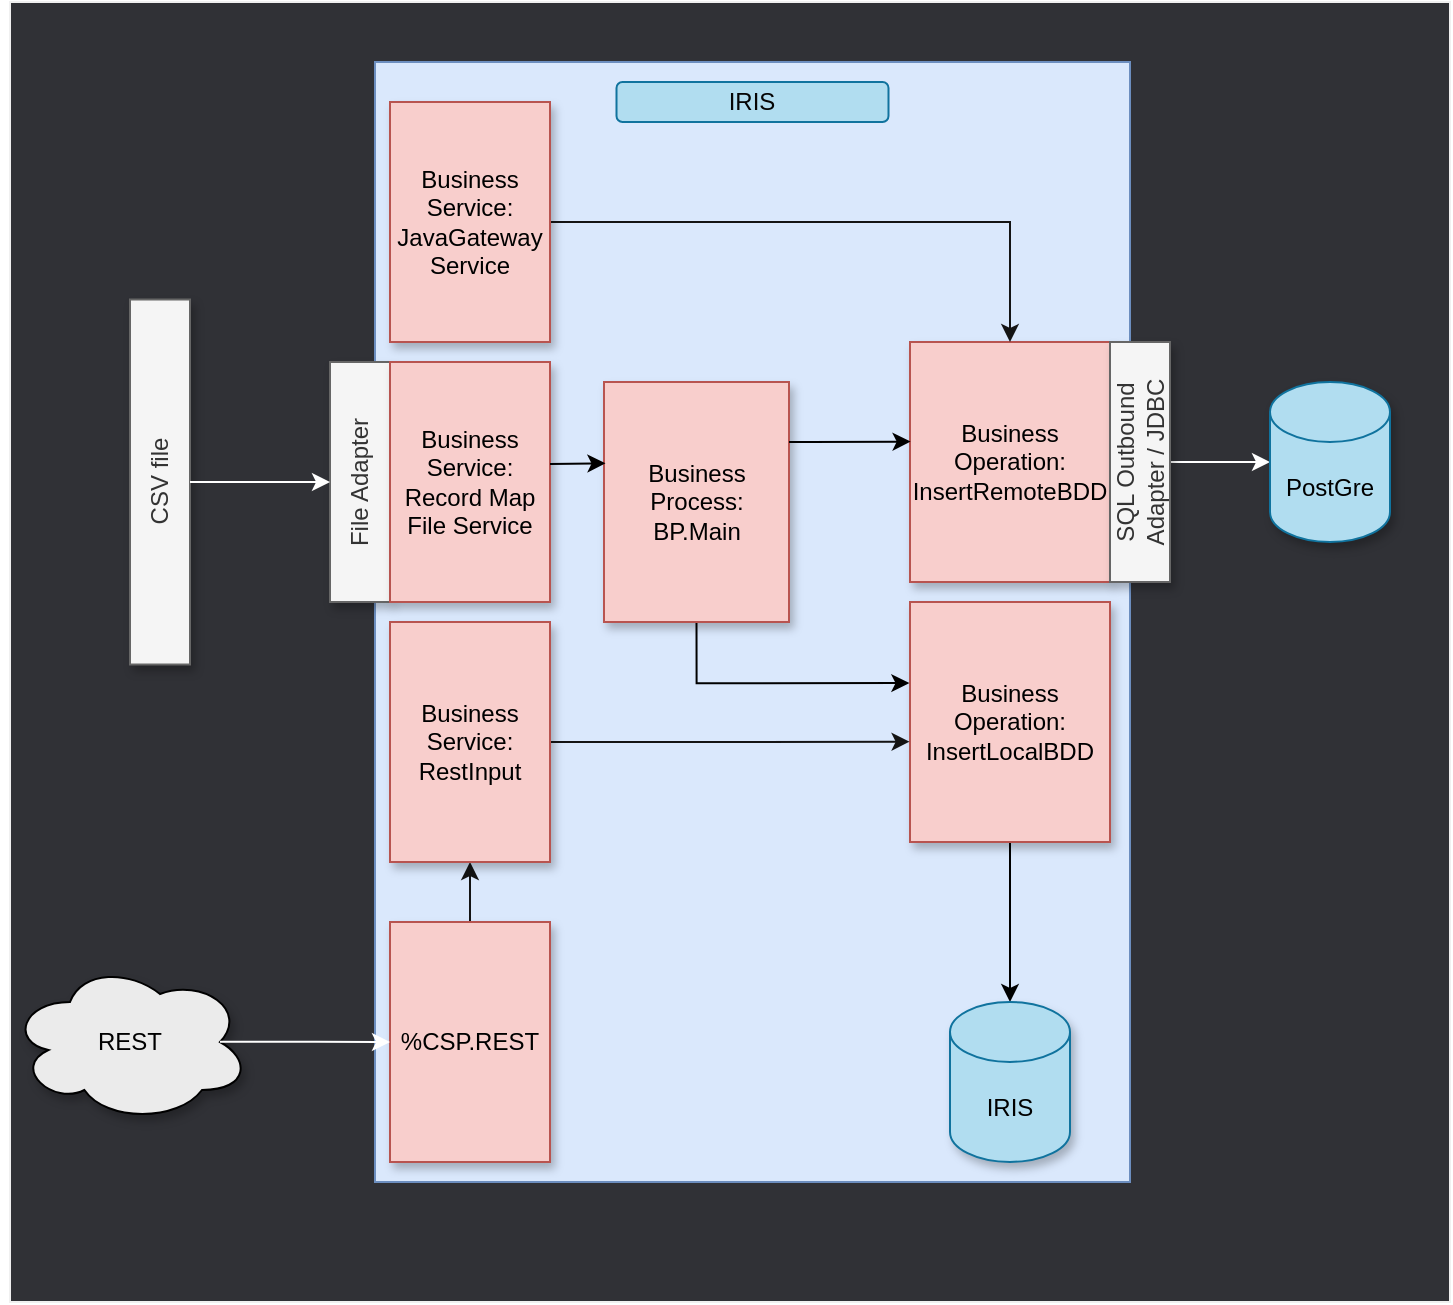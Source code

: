 <mxfile>
    <diagram id="zJOl87O2BwiRSLxjaxJK" name="Page-1">
        <mxGraphModel dx="264" dy="1976" grid="1" gridSize="10" guides="1" tooltips="1" connect="1" arrows="1" fold="1" page="1" pageScale="1" pageWidth="827" pageHeight="1169" math="0" shadow="0">
            <root>
                <mxCell id="0"/>
                <mxCell id="1" parent="0"/>
                <mxCell id="NyS-6g9fIlrOh9EEt9hE-55" value="" style="rounded=0;whiteSpace=wrap;html=1;shadow=0;glass=0;sketch=0;align=center;verticalAlign=middle;fillColor=#303136;strokeColor=#F0F0F0;" parent="1" vertex="1">
                    <mxGeometry x="70" y="-10" width="720" height="650" as="geometry"/>
                </mxCell>
                <mxCell id="NyS-6g9fIlrOh9EEt9hE-1" value="" style="rounded=0;whiteSpace=wrap;html=1;horizontal=1;verticalAlign=top;strokeColor=#6c8ebf;glass=0;shadow=0;sketch=0;fillColor=#dae8fc;" parent="1" vertex="1">
                    <mxGeometry x="252.5" y="20" width="377.5" height="560" as="geometry"/>
                </mxCell>
                <mxCell id="NyS-6g9fIlrOh9EEt9hE-53" style="edgeStyle=orthogonalEdgeStyle;rounded=1;sketch=0;orthogonalLoop=1;jettySize=auto;html=1;exitX=0.5;exitY=1;exitDx=0;exitDy=0;shadow=0;startArrow=none;startFill=0;strokeColor=#000000;entryX=0.5;entryY=0;entryDx=0;entryDy=0;entryPerimeter=0;" parent="1" source="NyS-6g9fIlrOh9EEt9hE-8" target="NyS-6g9fIlrOh9EEt9hE-50" edge="1">
                    <mxGeometry relative="1" as="geometry"/>
                </mxCell>
                <mxCell id="NyS-6g9fIlrOh9EEt9hE-8" value="&lt;font color=&quot;#000000&quot;&gt;Business Operation:&lt;br&gt;InsertLocalBDD&lt;/font&gt;" style="rounded=0;whiteSpace=wrap;html=1;verticalAlign=middle;fillColor=#f8cecc;strokeColor=#b85450;shadow=1;" parent="1" vertex="1">
                    <mxGeometry x="520" y="290" width="100" height="120" as="geometry"/>
                </mxCell>
                <mxCell id="NyS-6g9fIlrOh9EEt9hE-10" value="File Adapter" style="rounded=0;whiteSpace=wrap;html=1;verticalAlign=middle;horizontal=0;fillColor=#f5f5f5;strokeColor=#666666;fontColor=#333333;shadow=1;" parent="1" vertex="1">
                    <mxGeometry x="230" y="170" width="30" height="120" as="geometry"/>
                </mxCell>
                <mxCell id="NyS-6g9fIlrOh9EEt9hE-20" value="" style="endArrow=classic;startArrow=none;html=1;exitX=1;exitY=0.5;exitDx=0;exitDy=0;entryX=0;entryY=0.5;entryDx=0;entryDy=0;strokeColor=#FFFFFF;entryPerimeter=0;startFill=0;" parent="1" target="10" edge="1">
                    <mxGeometry width="50" height="50" relative="1" as="geometry">
                        <mxPoint x="650" y="220" as="sourcePoint"/>
                        <mxPoint x="720" y="220" as="targetPoint"/>
                    </mxGeometry>
                </mxCell>
                <mxCell id="NyS-6g9fIlrOh9EEt9hE-40" style="edgeStyle=orthogonalEdgeStyle;rounded=0;sketch=0;orthogonalLoop=1;jettySize=auto;html=1;exitX=0.5;exitY=1;exitDx=0;exitDy=0;entryX=-0.003;entryY=0.338;entryDx=0;entryDy=0;entryPerimeter=0;shadow=0;startArrow=none;startFill=0;strokeColor=#000000;" parent="1" source="NyS-6g9fIlrOh9EEt9hE-33" target="NyS-6g9fIlrOh9EEt9hE-8" edge="1">
                    <mxGeometry relative="1" as="geometry"/>
                </mxCell>
                <mxCell id="NyS-6g9fIlrOh9EEt9hE-34" value="&lt;font color=&quot;#000000&quot;&gt;Business Service:&lt;br&gt;Record Map File Service&lt;/font&gt;" style="rounded=0;html=1;verticalAlign=middle;fillColor=#f8cecc;strokeColor=#b85450;shadow=1;whiteSpace=wrap;" parent="1" vertex="1">
                    <mxGeometry x="260" y="170" width="80" height="120" as="geometry"/>
                </mxCell>
                <mxCell id="NyS-6g9fIlrOh9EEt9hE-35" value="CSV file" style="rounded=0;whiteSpace=wrap;html=1;verticalAlign=middle;horizontal=0;fillColor=#f5f5f5;strokeColor=#666666;fontColor=#333333;shadow=1;" parent="1" vertex="1">
                    <mxGeometry x="130" y="138.75" width="30" height="182.5" as="geometry"/>
                </mxCell>
                <mxCell id="NyS-6g9fIlrOh9EEt9hE-36" value="" style="endArrow=classic;startArrow=none;html=1;exitX=1;exitY=0.5;exitDx=0;exitDy=0;entryX=0;entryY=0.5;entryDx=0;entryDy=0;strokeColor=#FFFFFF;startFill=0;" parent="1" edge="1">
                    <mxGeometry width="50" height="50" relative="1" as="geometry">
                        <mxPoint x="160" y="230" as="sourcePoint"/>
                        <mxPoint x="230" y="230" as="targetPoint"/>
                    </mxGeometry>
                </mxCell>
                <mxCell id="NyS-6g9fIlrOh9EEt9hE-39" value="&lt;font color=&quot;#050505&quot;&gt;IRIS&lt;/font&gt;" style="rounded=1;whiteSpace=wrap;html=1;shadow=0;glass=0;sketch=0;align=center;verticalAlign=middle;gradientDirection=north;fillColor=#b1ddf0;strokeColor=#10739e;" parent="1" vertex="1">
                    <mxGeometry x="373.25" y="30" width="136" height="20" as="geometry"/>
                </mxCell>
                <mxCell id="16" style="edgeStyle=orthogonalEdgeStyle;rounded=0;orthogonalLoop=1;jettySize=auto;html=1;exitX=0.5;exitY=0;exitDx=0;exitDy=0;entryX=0.5;entryY=1;entryDx=0;entryDy=0;startArrow=none;startFill=0;strokeColor=#141414;" parent="1" source="NyS-6g9fIlrOh9EEt9hE-46" target="14" edge="1">
                    <mxGeometry relative="1" as="geometry"/>
                </mxCell>
                <mxCell id="NyS-6g9fIlrOh9EEt9hE-46" value="&lt;font color=&quot;#000000&quot;&gt;%CSP.REST&lt;/font&gt;" style="rounded=0;whiteSpace=wrap;html=1;verticalAlign=middle;fillColor=#f8cecc;strokeColor=#b85450;shadow=1;" parent="1" vertex="1">
                    <mxGeometry x="260" y="450" width="80" height="120" as="geometry"/>
                </mxCell>
                <mxCell id="NyS-6g9fIlrOh9EEt9hE-47" value="&lt;font color=&quot;#000000&quot;&gt;REST&lt;/font&gt;" style="ellipse;shape=cloud;whiteSpace=wrap;html=1;rounded=0;shadow=1;glass=0;sketch=0;gradientColor=none;align=center;verticalAlign=middle;fillColor=#EBEBEB;" parent="1" vertex="1">
                    <mxGeometry x="70" y="470" width="120" height="80" as="geometry"/>
                </mxCell>
                <mxCell id="NyS-6g9fIlrOh9EEt9hE-50" value="&lt;div&gt;&lt;font color=&quot;#000000&quot;&gt;IRIS&lt;/font&gt;&lt;/div&gt;" style="shape=cylinder3;whiteSpace=wrap;html=1;boundedLbl=1;backgroundOutline=1;size=15;rounded=0;shadow=1;glass=0;sketch=0;fillColor=#b1ddf0;align=center;verticalAlign=middle;strokeColor=#10739e;" parent="1" vertex="1">
                    <mxGeometry x="540" y="490" width="60" height="80" as="geometry"/>
                </mxCell>
                <mxCell id="3" value="" style="edgeStyle=orthogonalEdgeStyle;rounded=1;sketch=0;orthogonalLoop=1;jettySize=auto;html=1;shadow=0;startArrow=none;startFill=0;exitX=0.875;exitY=0.5;exitDx=0;exitDy=0;exitPerimeter=0;strokeColor=#FFFFFF;entryX=0;entryY=0.5;entryDx=0;entryDy=0;" parent="1" target="NyS-6g9fIlrOh9EEt9hE-46" edge="1">
                    <mxGeometry relative="1" as="geometry">
                        <mxPoint x="175" y="509.92" as="sourcePoint"/>
                        <mxPoint x="250" y="510" as="targetPoint"/>
                        <Array as="points">
                            <mxPoint x="213" y="510"/>
                        </Array>
                    </mxGeometry>
                </mxCell>
                <mxCell id="NyS-6g9fIlrOh9EEt9hE-33" value="&lt;font color=&quot;#000000&quot;&gt;Business Process:&lt;br&gt;BP.Main&lt;br&gt;&lt;/font&gt;" style="rounded=0;whiteSpace=wrap;html=1;verticalAlign=middle;fillColor=#f8cecc;strokeColor=#b85450;shadow=1;" parent="1" vertex="1">
                    <mxGeometry x="367" y="180" width="92.5" height="120" as="geometry"/>
                </mxCell>
                <mxCell id="7" style="edgeStyle=orthogonalEdgeStyle;rounded=0;sketch=0;orthogonalLoop=1;jettySize=auto;html=1;entryX=0.008;entryY=0.339;entryDx=0;entryDy=0;entryPerimeter=0;shadow=0;startArrow=none;startFill=0;strokeColor=#000000;" parent="1" target="NyS-6g9fIlrOh9EEt9hE-33" edge="1">
                    <mxGeometry relative="1" as="geometry">
                        <mxPoint x="340" y="221" as="sourcePoint"/>
                        <mxPoint x="490.72" y="200.68" as="targetPoint"/>
                        <Array as="points">
                            <mxPoint x="340" y="221"/>
                        </Array>
                    </mxGeometry>
                </mxCell>
                <mxCell id="8" value="&lt;font color=&quot;#000000&quot;&gt;Business Operation: InsertRemoteBDD&lt;/font&gt;" style="rounded=0;whiteSpace=wrap;html=1;verticalAlign=middle;fillColor=#f8cecc;strokeColor=#b85450;shadow=1;" parent="1" vertex="1">
                    <mxGeometry x="520" y="160" width="100" height="120" as="geometry"/>
                </mxCell>
                <mxCell id="9" style="edgeStyle=orthogonalEdgeStyle;rounded=0;sketch=0;orthogonalLoop=1;jettySize=auto;html=1;shadow=0;startArrow=none;startFill=0;strokeColor=#000000;exitX=1;exitY=0.25;exitDx=0;exitDy=0;entryX=0.003;entryY=0.415;entryDx=0;entryDy=0;entryPerimeter=0;" parent="1" source="NyS-6g9fIlrOh9EEt9hE-33" target="8" edge="1">
                    <mxGeometry relative="1" as="geometry">
                        <mxPoint x="350" y="231" as="sourcePoint"/>
                        <mxPoint x="520" y="190" as="targetPoint"/>
                        <Array as="points">
                            <mxPoint x="470" y="210"/>
                            <mxPoint x="470" y="210"/>
                        </Array>
                    </mxGeometry>
                </mxCell>
                <mxCell id="10" value="&lt;div&gt;&lt;font color=&quot;#000000&quot;&gt;PostGre&lt;/font&gt;&lt;/div&gt;" style="shape=cylinder3;whiteSpace=wrap;html=1;boundedLbl=1;backgroundOutline=1;size=15;rounded=0;shadow=1;glass=0;sketch=0;fillColor=#b1ddf0;align=center;verticalAlign=middle;strokeColor=#10739e;" parent="1" vertex="1">
                    <mxGeometry x="700" y="180" width="60" height="80" as="geometry"/>
                </mxCell>
                <mxCell id="13" style="edgeStyle=orthogonalEdgeStyle;rounded=0;orthogonalLoop=1;jettySize=auto;html=1;exitX=1;exitY=0.5;exitDx=0;exitDy=0;entryX=0.5;entryY=0;entryDx=0;entryDy=0;startArrow=none;startFill=0;strokeColor=#141414;" parent="1" source="11" target="8" edge="1">
                    <mxGeometry relative="1" as="geometry"/>
                </mxCell>
                <mxCell id="11" value="&lt;font color=&quot;#000000&quot;&gt;Business Service:&lt;br&gt;JavaGateway Service&lt;/font&gt;" style="rounded=0;html=1;verticalAlign=middle;fillColor=#f8cecc;strokeColor=#b85450;shadow=1;whiteSpace=wrap;" parent="1" vertex="1">
                    <mxGeometry x="260" y="40" width="80" height="120" as="geometry"/>
                </mxCell>
                <mxCell id="NyS-6g9fIlrOh9EEt9hE-11" value="SQL Outbound Adapter / JDBC" style="rounded=0;whiteSpace=wrap;html=1;verticalAlign=middle;horizontal=0;align=center;fillColor=#f5f5f5;strokeColor=#666666;fontColor=#333333;shadow=1;" parent="1" vertex="1">
                    <mxGeometry x="620" y="160" width="30" height="120" as="geometry"/>
                </mxCell>
                <mxCell id="15" style="edgeStyle=orthogonalEdgeStyle;rounded=0;orthogonalLoop=1;jettySize=auto;html=1;exitX=1;exitY=0.5;exitDx=0;exitDy=0;entryX=-0.002;entryY=0.582;entryDx=0;entryDy=0;entryPerimeter=0;startArrow=none;startFill=0;strokeColor=#141414;" parent="1" source="14" target="NyS-6g9fIlrOh9EEt9hE-8" edge="1">
                    <mxGeometry relative="1" as="geometry"/>
                </mxCell>
                <mxCell id="14" value="&lt;font color=&quot;#000000&quot;&gt;Business Service:&lt;br&gt;RestInput&lt;br&gt;&lt;/font&gt;" style="rounded=0;html=1;verticalAlign=middle;fillColor=#f8cecc;strokeColor=#b85450;shadow=1;whiteSpace=wrap;" parent="1" vertex="1">
                    <mxGeometry x="260" y="300" width="80" height="120" as="geometry"/>
                </mxCell>
            </root>
        </mxGraphModel>
    </diagram>
</mxfile>